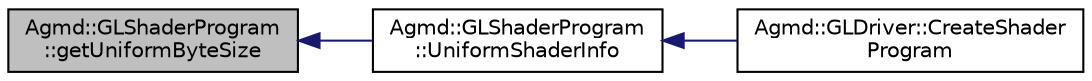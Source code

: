 digraph "Agmd::GLShaderProgram::getUniformByteSize"
{
  edge [fontname="Helvetica",fontsize="10",labelfontname="Helvetica",labelfontsize="10"];
  node [fontname="Helvetica",fontsize="10",shape=record];
  rankdir="LR";
  Node1 [label="Agmd::GLShaderProgram\l::getUniformByteSize",height=0.2,width=0.4,color="black", fillcolor="grey75", style="filled" fontcolor="black"];
  Node1 -> Node2 [dir="back",color="midnightblue",fontsize="10",style="solid",fontname="Helvetica"];
  Node2 [label="Agmd::GLShaderProgram\l::UniformShaderInfo",height=0.2,width=0.4,color="black", fillcolor="white", style="filled",URL="$class_agmd_1_1_g_l_shader_program.html#aed6218826ff94cd10bfd7cca96b40dbc"];
  Node2 -> Node3 [dir="back",color="midnightblue",fontsize="10",style="solid",fontname="Helvetica"];
  Node3 [label="Agmd::GLDriver::CreateShader\lProgram",height=0.2,width=0.4,color="black", fillcolor="white", style="filled",URL="$class_agmd_1_1_g_l_driver.html#a06554eb69eba097702bdef7f64a6cb9a"];
}
